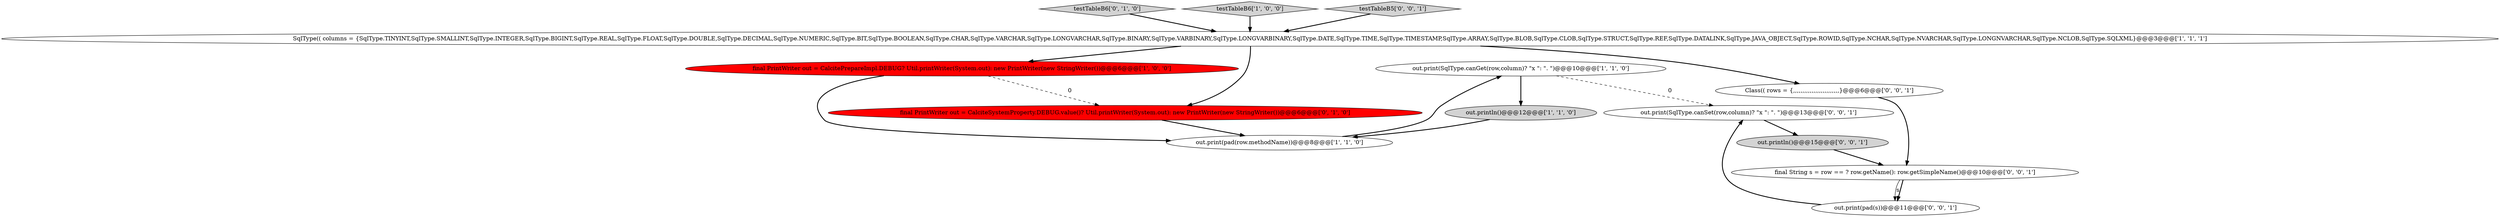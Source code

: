 digraph {
0 [style = filled, label = "out.print(SqlType.canGet(row,column)? \"x \": \". \")@@@10@@@['1', '1', '0']", fillcolor = white, shape = ellipse image = "AAA0AAABBB1BBB"];
6 [style = filled, label = "testTableB6['0', '1', '0']", fillcolor = lightgray, shape = diamond image = "AAA0AAABBB2BBB"];
3 [style = filled, label = "testTableB6['1', '0', '0']", fillcolor = lightgray, shape = diamond image = "AAA0AAABBB1BBB"];
4 [style = filled, label = "out.println()@@@12@@@['1', '1', '0']", fillcolor = lightgray, shape = ellipse image = "AAA0AAABBB1BBB"];
11 [style = filled, label = "final String s = row == ? row.getName(): row.getSimpleName()@@@10@@@['0', '0', '1']", fillcolor = white, shape = ellipse image = "AAA0AAABBB3BBB"];
5 [style = filled, label = "out.print(pad(row.methodName))@@@8@@@['1', '1', '0']", fillcolor = white, shape = ellipse image = "AAA0AAABBB1BBB"];
2 [style = filled, label = "final PrintWriter out = CalcitePrepareImpl.DEBUG? Util.printWriter(System.out): new PrintWriter(new StringWriter())@@@6@@@['1', '0', '0']", fillcolor = red, shape = ellipse image = "AAA1AAABBB1BBB"];
10 [style = filled, label = "Class(( rows = {,,,,,,,,,,,,,,,,,,,,,,,,,}@@@6@@@['0', '0', '1']", fillcolor = white, shape = ellipse image = "AAA0AAABBB3BBB"];
13 [style = filled, label = "testTableB5['0', '0', '1']", fillcolor = lightgray, shape = diamond image = "AAA0AAABBB3BBB"];
8 [style = filled, label = "out.print(pad(s))@@@11@@@['0', '0', '1']", fillcolor = white, shape = ellipse image = "AAA0AAABBB3BBB"];
12 [style = filled, label = "out.println()@@@15@@@['0', '0', '1']", fillcolor = lightgray, shape = ellipse image = "AAA0AAABBB3BBB"];
7 [style = filled, label = "final PrintWriter out = CalciteSystemProperty.DEBUG.value()? Util.printWriter(System.out): new PrintWriter(new StringWriter())@@@6@@@['0', '1', '0']", fillcolor = red, shape = ellipse image = "AAA1AAABBB2BBB"];
1 [style = filled, label = "SqlType(( columns = {SqlType.TINYINT,SqlType.SMALLINT,SqlType.INTEGER,SqlType.BIGINT,SqlType.REAL,SqlType.FLOAT,SqlType.DOUBLE,SqlType.DECIMAL,SqlType.NUMERIC,SqlType.BIT,SqlType.BOOLEAN,SqlType.CHAR,SqlType.VARCHAR,SqlType.LONGVARCHAR,SqlType.BINARY,SqlType.VARBINARY,SqlType.LONGVARBINARY,SqlType.DATE,SqlType.TIME,SqlType.TIMESTAMP,SqlType.ARRAY,SqlType.BLOB,SqlType.CLOB,SqlType.STRUCT,SqlType.REF,SqlType.DATALINK,SqlType.JAVA_OBJECT,SqlType.ROWID,SqlType.NCHAR,SqlType.NVARCHAR,SqlType.LONGNVARCHAR,SqlType.NCLOB,SqlType.SQLXML}@@@3@@@['1', '1', '1']", fillcolor = white, shape = ellipse image = "AAA0AAABBB1BBB"];
9 [style = filled, label = "out.print(SqlType.canSet(row,column)? \"x \": \". \")@@@13@@@['0', '0', '1']", fillcolor = white, shape = ellipse image = "AAA0AAABBB3BBB"];
6->1 [style = bold, label=""];
11->8 [style = bold, label=""];
1->2 [style = bold, label=""];
7->5 [style = bold, label=""];
9->12 [style = bold, label=""];
11->8 [style = solid, label="s"];
12->11 [style = bold, label=""];
0->9 [style = dashed, label="0"];
5->0 [style = bold, label=""];
3->1 [style = bold, label=""];
1->10 [style = bold, label=""];
0->4 [style = bold, label=""];
2->7 [style = dashed, label="0"];
4->5 [style = bold, label=""];
1->7 [style = bold, label=""];
13->1 [style = bold, label=""];
2->5 [style = bold, label=""];
8->9 [style = bold, label=""];
10->11 [style = bold, label=""];
}
